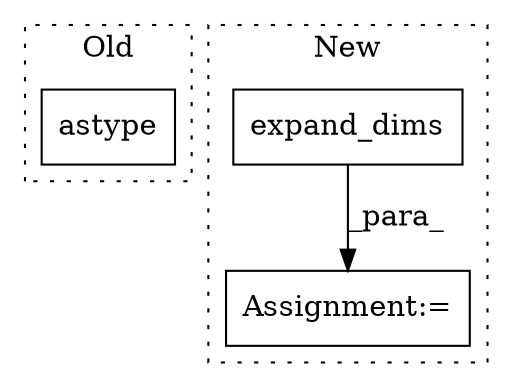 digraph G {
subgraph cluster0 {
1 [label="astype" a="32" s="1436,1456" l="7,1" shape="box"];
label = "Old";
style="dotted";
}
subgraph cluster1 {
2 [label="expand_dims" a="32" s="1166,1185" l="12,1" shape="box"];
3 [label="Assignment:=" a="7" s="1208" l="1" shape="box"];
label = "New";
style="dotted";
}
2 -> 3 [label="_para_"];
}